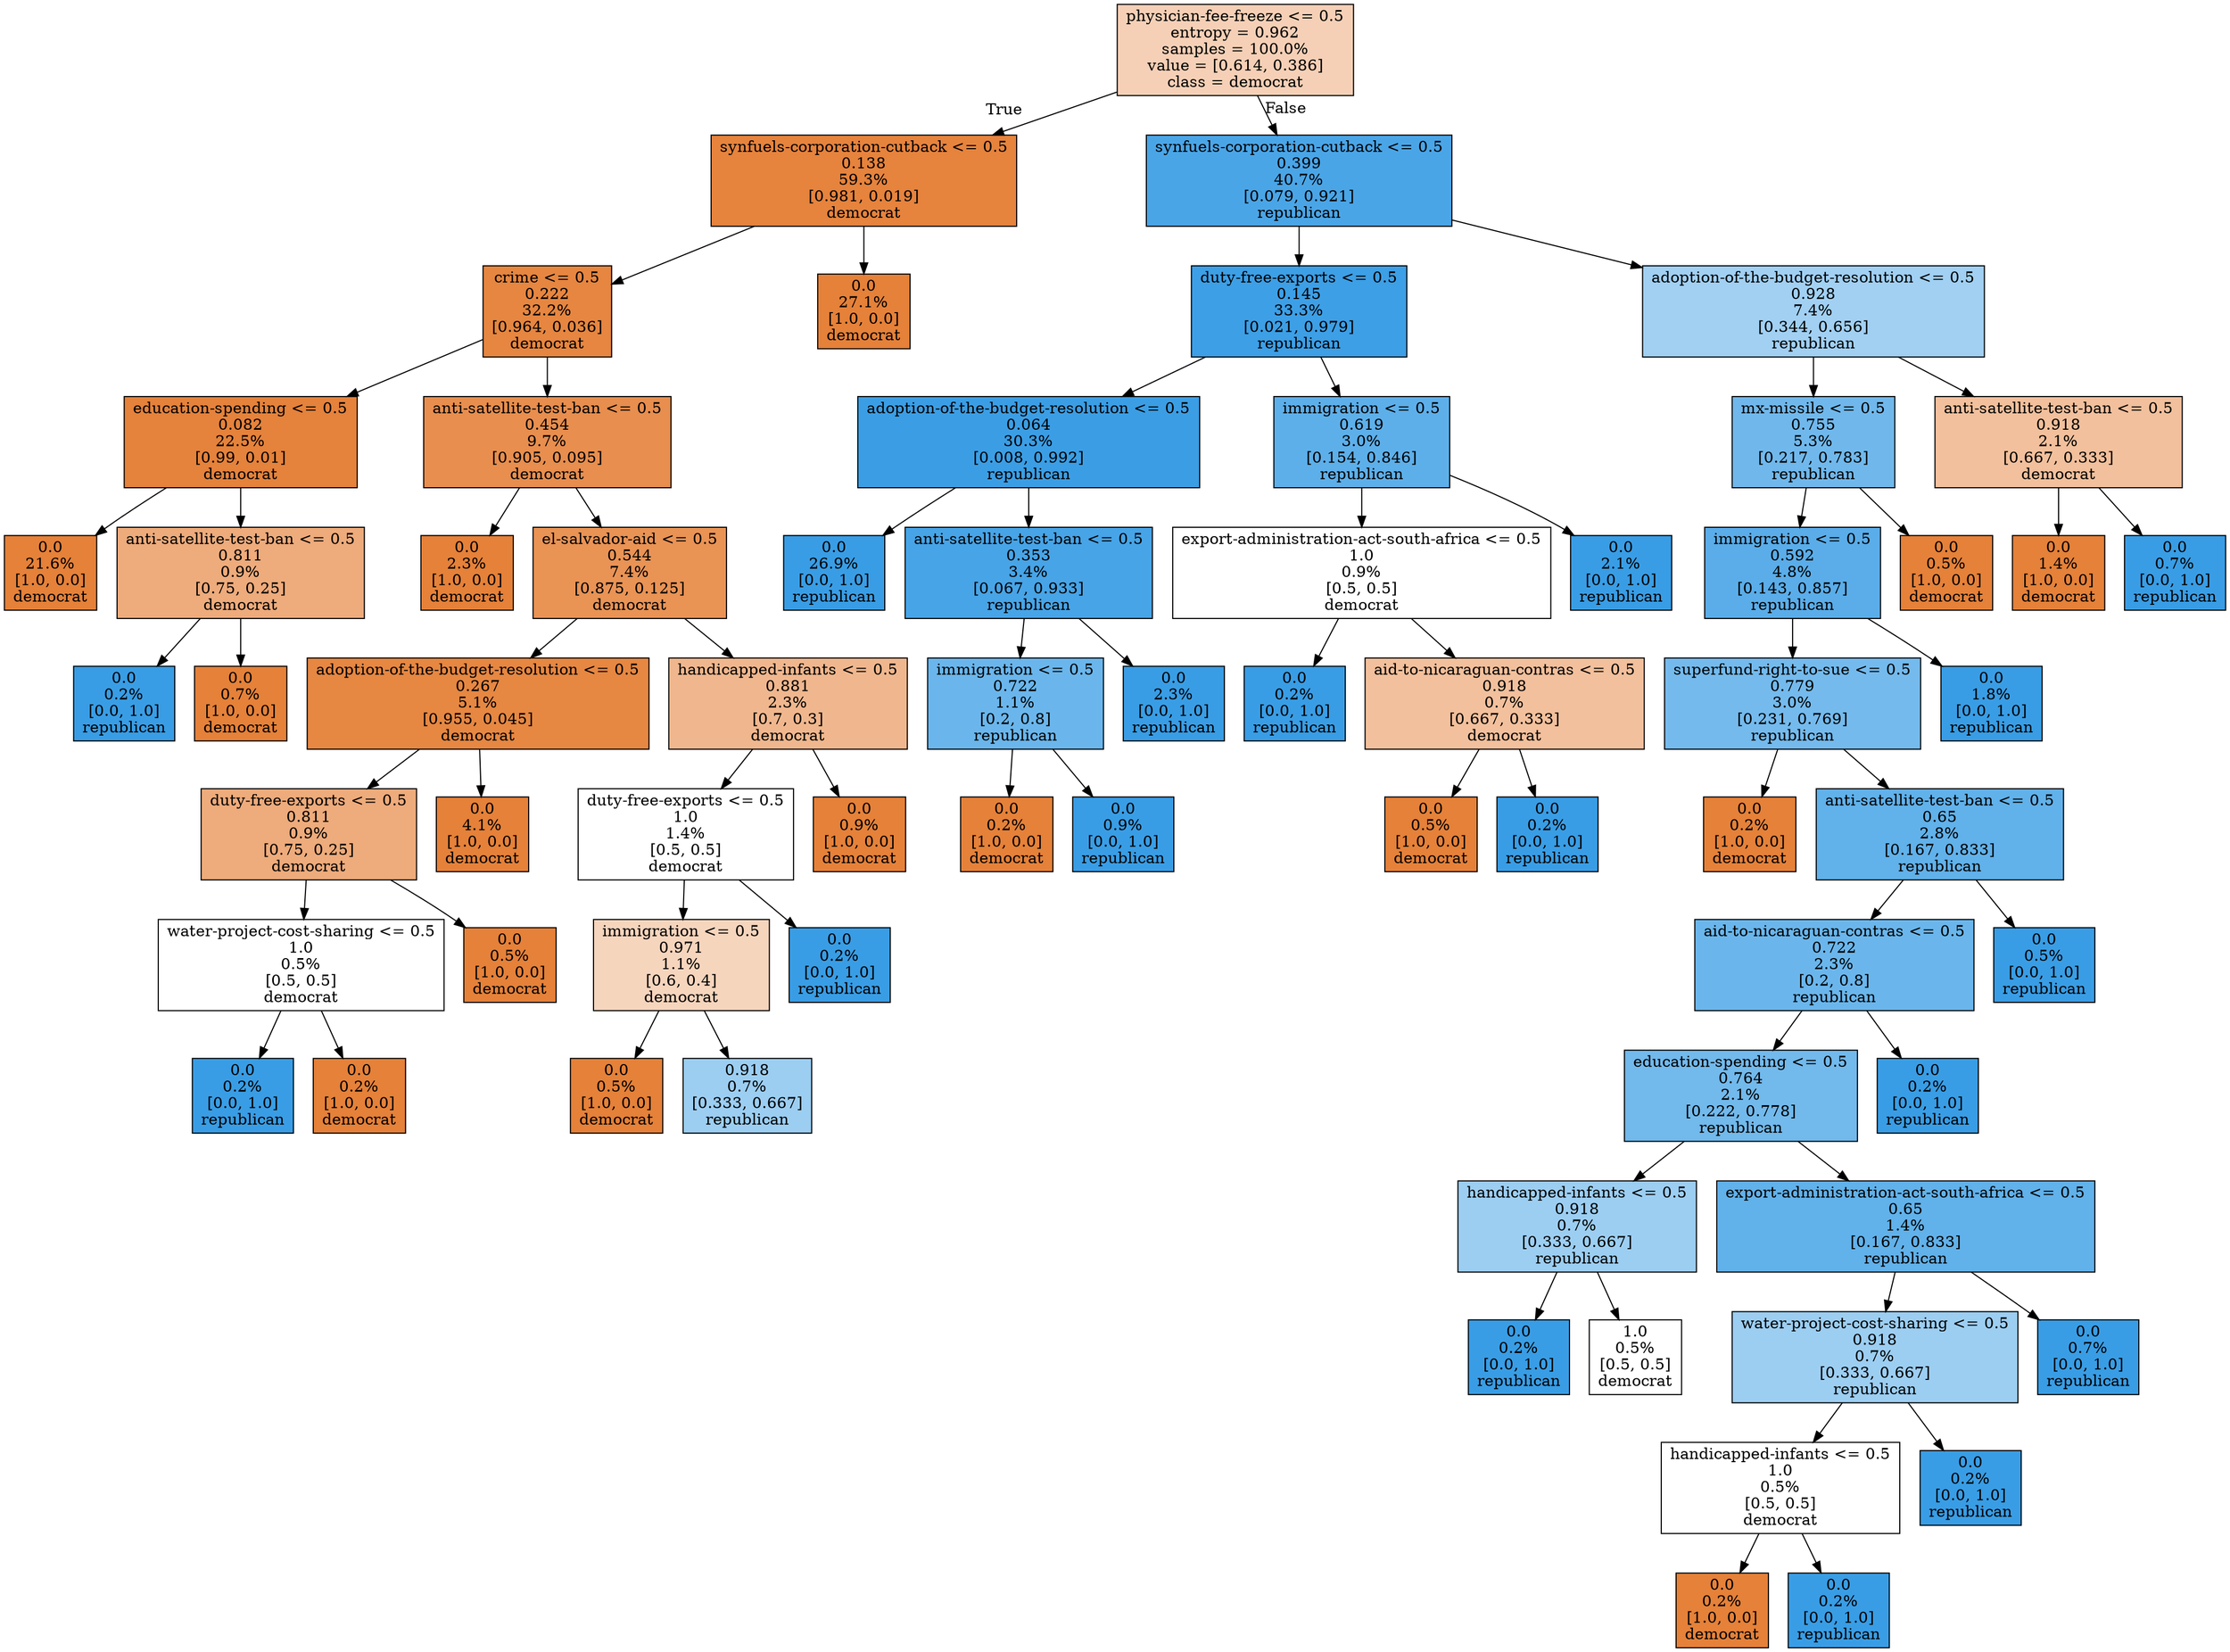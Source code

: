 digraph Tree {
node [shape=box, style="filled", color="black"] ;
0 [label="physician-fee-freeze <= 0.5\nentropy = 0.962\nsamples = 100.0%\nvalue = [0.614, 0.386]\nclass = democrat", fillcolor="#f5d0b6"] ;
1 [label="synfuels-corporation-cutback <= 0.5\n0.138\n59.3%\n[0.981, 0.019]\ndemocrat", fillcolor="#e6833d"] ;
0 -> 1 [labeldistance=2.5, labelangle=45, headlabel="True"] ;
2 [label="crime <= 0.5\n0.222\n32.2%\n[0.964, 0.036]\ndemocrat", fillcolor="#e68640"] ;
1 -> 2 ;
3 [label="education-spending <= 0.5\n0.082\n22.5%\n[0.99, 0.01]\ndemocrat", fillcolor="#e5823b"] ;
2 -> 3 ;
4 [label="0.0\n21.6%\n[1.0, 0.0]\ndemocrat", fillcolor="#e58139"] ;
3 -> 4 ;
5 [label="anti-satellite-test-ban <= 0.5\n0.811\n0.9%\n[0.75, 0.25]\ndemocrat", fillcolor="#eeab7b"] ;
3 -> 5 ;
6 [label="0.0\n0.2%\n[0.0, 1.0]\nrepublican", fillcolor="#399de5"] ;
5 -> 6 ;
7 [label="0.0\n0.7%\n[1.0, 0.0]\ndemocrat", fillcolor="#e58139"] ;
5 -> 7 ;
8 [label="anti-satellite-test-ban <= 0.5\n0.454\n9.7%\n[0.905, 0.095]\ndemocrat", fillcolor="#e88e4e"] ;
2 -> 8 ;
9 [label="0.0\n2.3%\n[1.0, 0.0]\ndemocrat", fillcolor="#e58139"] ;
8 -> 9 ;
10 [label="el-salvador-aid <= 0.5\n0.544\n7.4%\n[0.875, 0.125]\ndemocrat", fillcolor="#e99355"] ;
8 -> 10 ;
11 [label="adoption-of-the-budget-resolution <= 0.5\n0.267\n5.1%\n[0.955, 0.045]\ndemocrat", fillcolor="#e68742"] ;
10 -> 11 ;
12 [label="duty-free-exports <= 0.5\n0.811\n0.9%\n[0.75, 0.25]\ndemocrat", fillcolor="#eeab7b"] ;
11 -> 12 ;
13 [label="water-project-cost-sharing <= 0.5\n1.0\n0.5%\n[0.5, 0.5]\ndemocrat", fillcolor="#ffffff"] ;
12 -> 13 ;
14 [label="0.0\n0.2%\n[0.0, 1.0]\nrepublican", fillcolor="#399de5"] ;
13 -> 14 ;
15 [label="0.0\n0.2%\n[1.0, 0.0]\ndemocrat", fillcolor="#e58139"] ;
13 -> 15 ;
16 [label="0.0\n0.5%\n[1.0, 0.0]\ndemocrat", fillcolor="#e58139"] ;
12 -> 16 ;
17 [label="0.0\n4.1%\n[1.0, 0.0]\ndemocrat", fillcolor="#e58139"] ;
11 -> 17 ;
18 [label="handicapped-infants <= 0.5\n0.881\n2.3%\n[0.7, 0.3]\ndemocrat", fillcolor="#f0b78e"] ;
10 -> 18 ;
19 [label="duty-free-exports <= 0.5\n1.0\n1.4%\n[0.5, 0.5]\ndemocrat", fillcolor="#ffffff"] ;
18 -> 19 ;
20 [label="immigration <= 0.5\n0.971\n1.1%\n[0.6, 0.4]\ndemocrat", fillcolor="#f6d5bd"] ;
19 -> 20 ;
21 [label="0.0\n0.5%\n[1.0, 0.0]\ndemocrat", fillcolor="#e58139"] ;
20 -> 21 ;
22 [label="0.918\n0.7%\n[0.333, 0.667]\nrepublican", fillcolor="#9ccef2"] ;
20 -> 22 ;
23 [label="0.0\n0.2%\n[0.0, 1.0]\nrepublican", fillcolor="#399de5"] ;
19 -> 23 ;
24 [label="0.0\n0.9%\n[1.0, 0.0]\ndemocrat", fillcolor="#e58139"] ;
18 -> 24 ;
25 [label="0.0\n27.1%\n[1.0, 0.0]\ndemocrat", fillcolor="#e58139"] ;
1 -> 25 ;
26 [label="synfuels-corporation-cutback <= 0.5\n0.399\n40.7%\n[0.079, 0.921]\nrepublican", fillcolor="#4aa5e7"] ;
0 -> 26 [labeldistance=2.5, labelangle=-45, headlabel="False"] ;
27 [label="duty-free-exports <= 0.5\n0.145\n33.3%\n[0.021, 0.979]\nrepublican", fillcolor="#3d9fe6"] ;
26 -> 27 ;
28 [label="adoption-of-the-budget-resolution <= 0.5\n0.064\n30.3%\n[0.008, 0.992]\nrepublican", fillcolor="#3b9ee5"] ;
27 -> 28 ;
29 [label="0.0\n26.9%\n[0.0, 1.0]\nrepublican", fillcolor="#399de5"] ;
28 -> 29 ;
30 [label="anti-satellite-test-ban <= 0.5\n0.353\n3.4%\n[0.067, 0.933]\nrepublican", fillcolor="#47a4e7"] ;
28 -> 30 ;
31 [label="immigration <= 0.5\n0.722\n1.1%\n[0.2, 0.8]\nrepublican", fillcolor="#6ab6ec"] ;
30 -> 31 ;
32 [label="0.0\n0.2%\n[1.0, 0.0]\ndemocrat", fillcolor="#e58139"] ;
31 -> 32 ;
33 [label="0.0\n0.9%\n[0.0, 1.0]\nrepublican", fillcolor="#399de5"] ;
31 -> 33 ;
34 [label="0.0\n2.3%\n[0.0, 1.0]\nrepublican", fillcolor="#399de5"] ;
30 -> 34 ;
35 [label="immigration <= 0.5\n0.619\n3.0%\n[0.154, 0.846]\nrepublican", fillcolor="#5dafea"] ;
27 -> 35 ;
36 [label="export-administration-act-south-africa <= 0.5\n1.0\n0.9%\n[0.5, 0.5]\ndemocrat", fillcolor="#ffffff"] ;
35 -> 36 ;
37 [label="0.0\n0.2%\n[0.0, 1.0]\nrepublican", fillcolor="#399de5"] ;
36 -> 37 ;
38 [label="aid-to-nicaraguan-contras <= 0.5\n0.918\n0.7%\n[0.667, 0.333]\ndemocrat", fillcolor="#f2c09c"] ;
36 -> 38 ;
39 [label="0.0\n0.5%\n[1.0, 0.0]\ndemocrat", fillcolor="#e58139"] ;
38 -> 39 ;
40 [label="0.0\n0.2%\n[0.0, 1.0]\nrepublican", fillcolor="#399de5"] ;
38 -> 40 ;
41 [label="0.0\n2.1%\n[0.0, 1.0]\nrepublican", fillcolor="#399de5"] ;
35 -> 41 ;
42 [label="adoption-of-the-budget-resolution <= 0.5\n0.928\n7.4%\n[0.344, 0.656]\nrepublican", fillcolor="#a1d0f3"] ;
26 -> 42 ;
43 [label="mx-missile <= 0.5\n0.755\n5.3%\n[0.217, 0.783]\nrepublican", fillcolor="#70b8ec"] ;
42 -> 43 ;
44 [label="immigration <= 0.5\n0.592\n4.8%\n[0.143, 0.857]\nrepublican", fillcolor="#5aade9"] ;
43 -> 44 ;
45 [label="superfund-right-to-sue <= 0.5\n0.779\n3.0%\n[0.231, 0.769]\nrepublican", fillcolor="#74baed"] ;
44 -> 45 ;
46 [label="0.0\n0.2%\n[1.0, 0.0]\ndemocrat", fillcolor="#e58139"] ;
45 -> 46 ;
47 [label="anti-satellite-test-ban <= 0.5\n0.65\n2.8%\n[0.167, 0.833]\nrepublican", fillcolor="#61b1ea"] ;
45 -> 47 ;
48 [label="aid-to-nicaraguan-contras <= 0.5\n0.722\n2.3%\n[0.2, 0.8]\nrepublican", fillcolor="#6ab6ec"] ;
47 -> 48 ;
49 [label="education-spending <= 0.5\n0.764\n2.1%\n[0.222, 0.778]\nrepublican", fillcolor="#72b9ec"] ;
48 -> 49 ;
50 [label="handicapped-infants <= 0.5\n0.918\n0.7%\n[0.333, 0.667]\nrepublican", fillcolor="#9ccef2"] ;
49 -> 50 ;
51 [label="0.0\n0.2%\n[0.0, 1.0]\nrepublican", fillcolor="#399de5"] ;
50 -> 51 ;
52 [label="1.0\n0.5%\n[0.5, 0.5]\ndemocrat", fillcolor="#ffffff"] ;
50 -> 52 ;
53 [label="export-administration-act-south-africa <= 0.5\n0.65\n1.4%\n[0.167, 0.833]\nrepublican", fillcolor="#61b1ea"] ;
49 -> 53 ;
54 [label="water-project-cost-sharing <= 0.5\n0.918\n0.7%\n[0.333, 0.667]\nrepublican", fillcolor="#9ccef2"] ;
53 -> 54 ;
55 [label="handicapped-infants <= 0.5\n1.0\n0.5%\n[0.5, 0.5]\ndemocrat", fillcolor="#ffffff"] ;
54 -> 55 ;
56 [label="0.0\n0.2%\n[1.0, 0.0]\ndemocrat", fillcolor="#e58139"] ;
55 -> 56 ;
57 [label="0.0\n0.2%\n[0.0, 1.0]\nrepublican", fillcolor="#399de5"] ;
55 -> 57 ;
58 [label="0.0\n0.2%\n[0.0, 1.0]\nrepublican", fillcolor="#399de5"] ;
54 -> 58 ;
59 [label="0.0\n0.7%\n[0.0, 1.0]\nrepublican", fillcolor="#399de5"] ;
53 -> 59 ;
60 [label="0.0\n0.2%\n[0.0, 1.0]\nrepublican", fillcolor="#399de5"] ;
48 -> 60 ;
61 [label="0.0\n0.5%\n[0.0, 1.0]\nrepublican", fillcolor="#399de5"] ;
47 -> 61 ;
62 [label="0.0\n1.8%\n[0.0, 1.0]\nrepublican", fillcolor="#399de5"] ;
44 -> 62 ;
63 [label="0.0\n0.5%\n[1.0, 0.0]\ndemocrat", fillcolor="#e58139"] ;
43 -> 63 ;
64 [label="anti-satellite-test-ban <= 0.5\n0.918\n2.1%\n[0.667, 0.333]\ndemocrat", fillcolor="#f2c09c"] ;
42 -> 64 ;
65 [label="0.0\n1.4%\n[1.0, 0.0]\ndemocrat", fillcolor="#e58139"] ;
64 -> 65 ;
66 [label="0.0\n0.7%\n[0.0, 1.0]\nrepublican", fillcolor="#399de5"] ;
64 -> 66 ;
}
